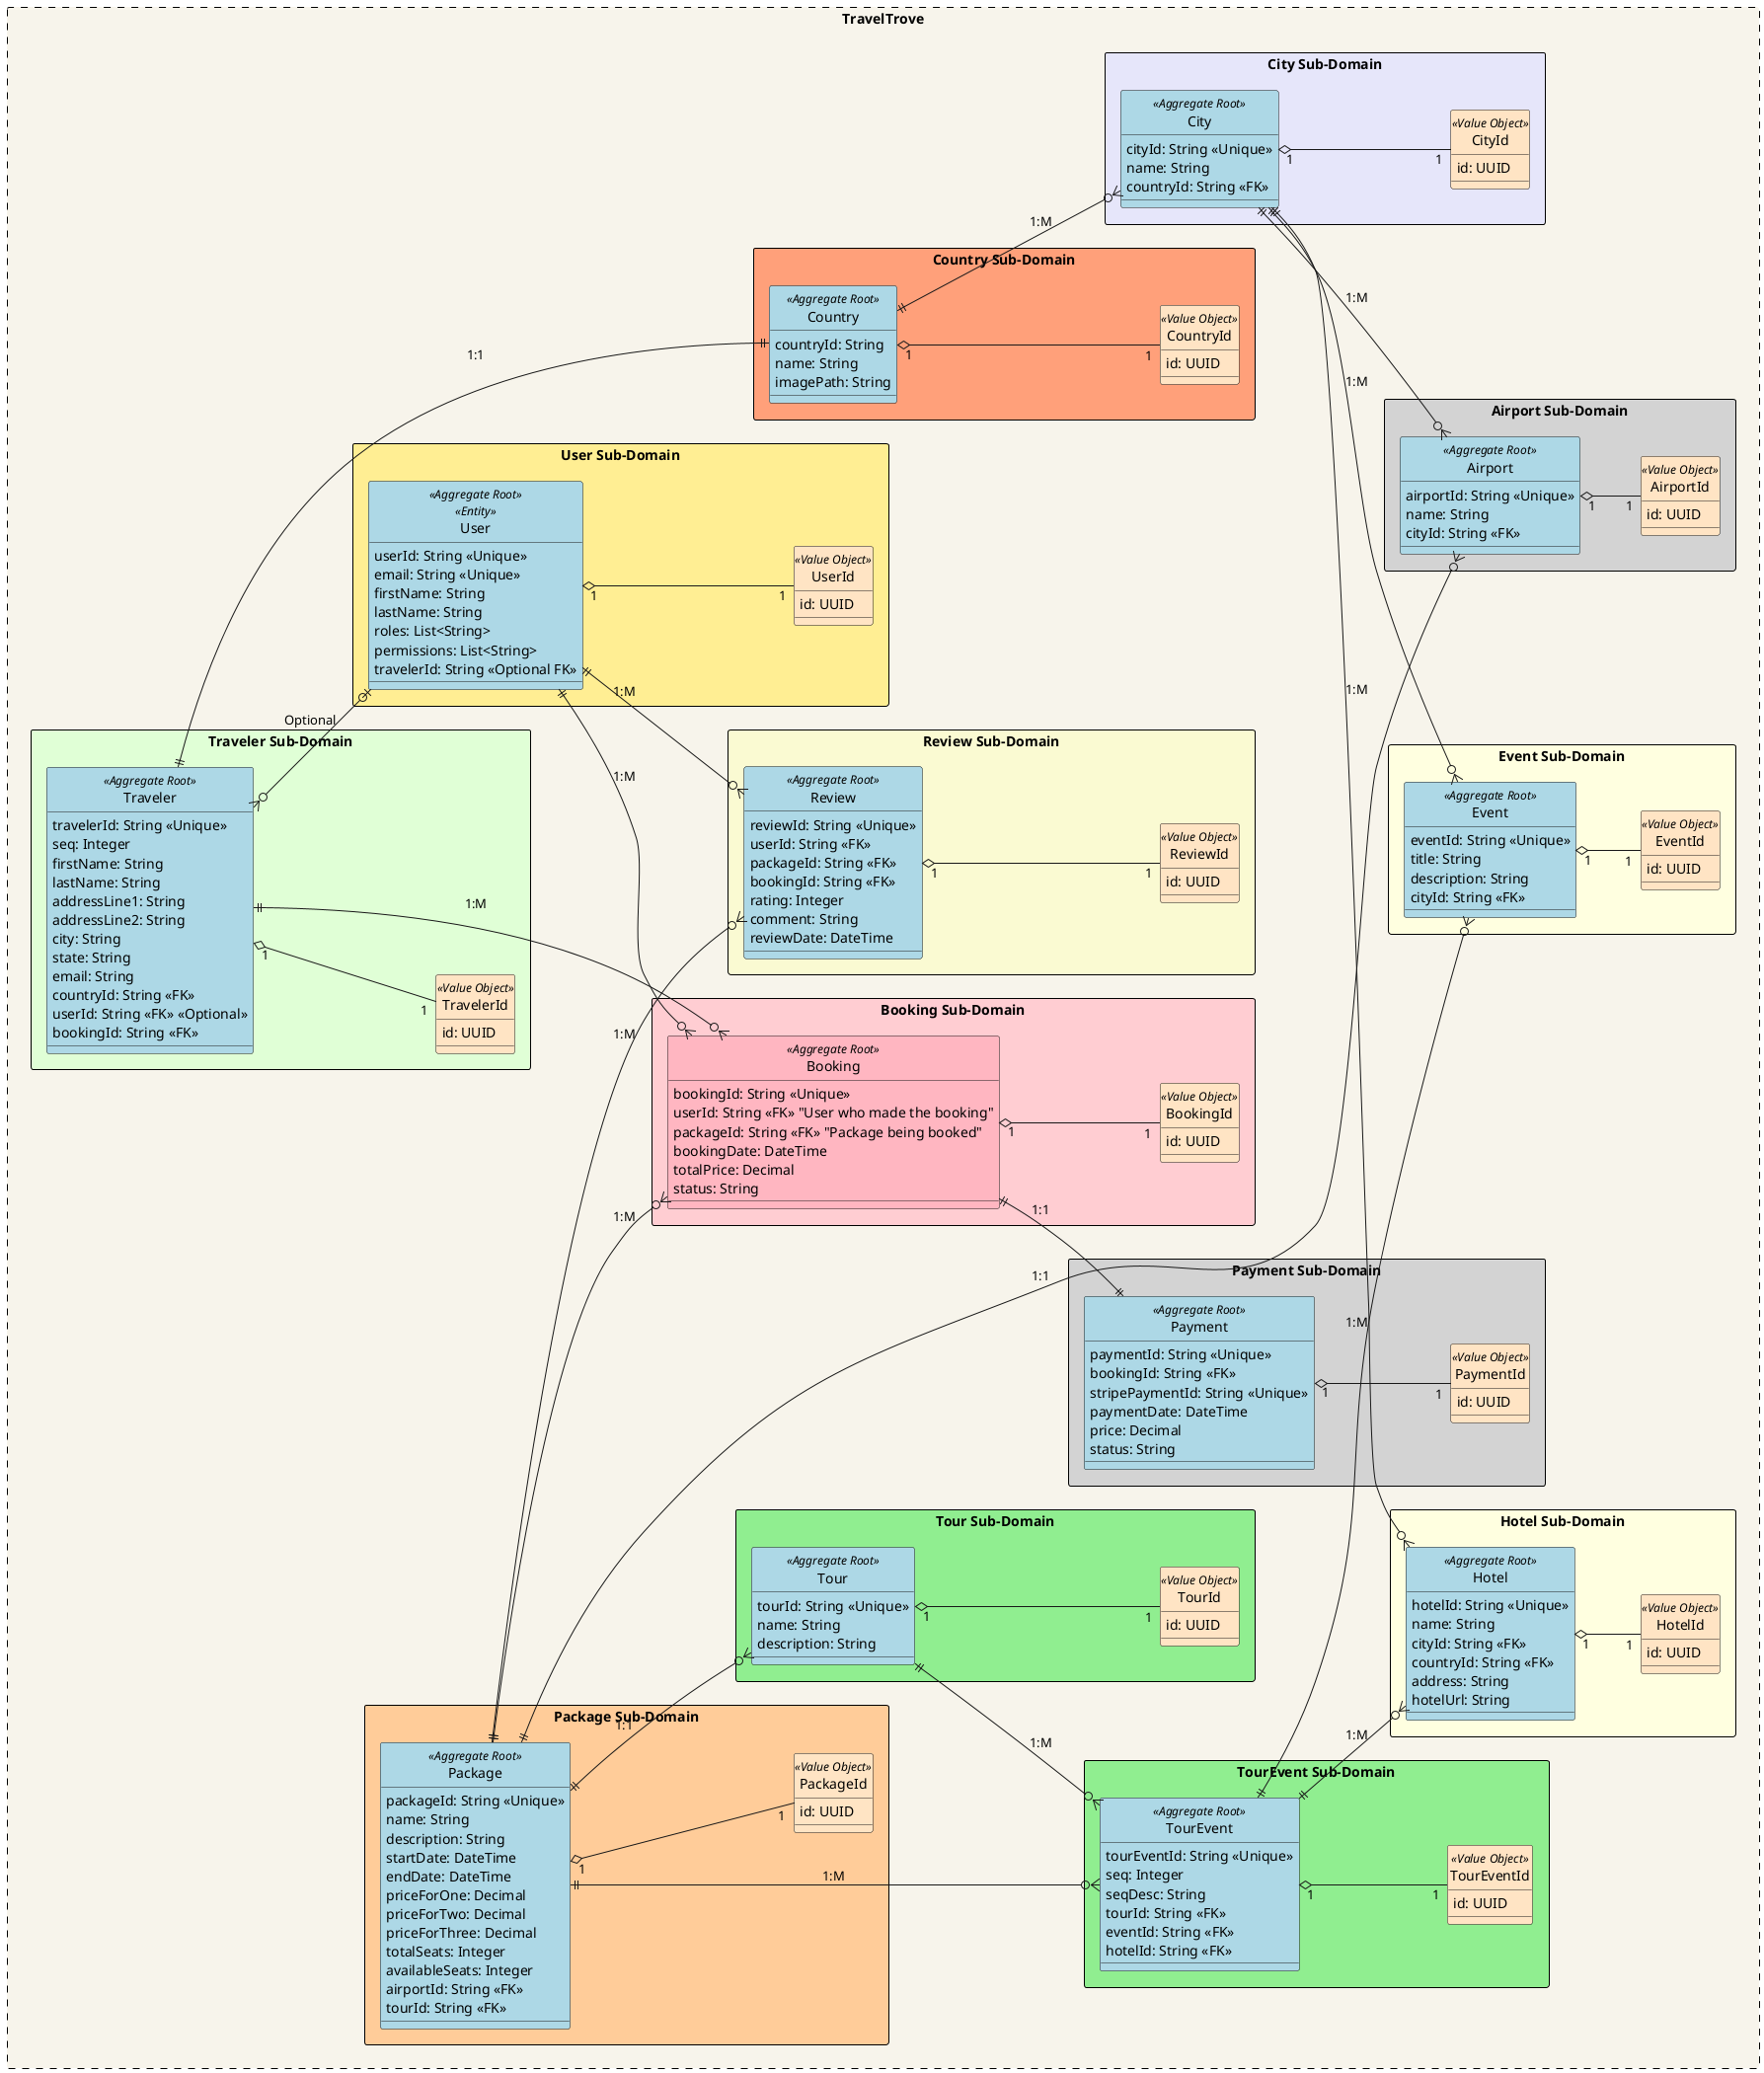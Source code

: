@startuml
hide circle
left to right direction

!define ENTITY(entityName) class entityName << Entity >>
!define AGGREGATE(aggregateName) class aggregateName << Aggregate >>
!define AGGREGATE_ROOT(name) class name <<Aggregate Root>>
!define AGGREGATE_ROOT_ENTITY(name) class name <<Aggregate Root>> << Entity >>
!define VALUE_OBJECT(name) class name <<Value Object>>

skinparam packageStyle rectangle
skinparam rectangle {
    BackgroundColor #f7f4eb
    BorderColor Black
}

rectangle "TravelTrove" as BoundedContextTravelTrove #line.dashed {

    Package "User Sub-Domain" <<Rectangle>> #FFEE93 {
        AGGREGATE_ROOT_ENTITY(User) #lightblue {
            userId: String <<Unique>>
            email: String <<Unique>>
            firstName: String
            lastName: String
            roles: List<String>
            permissions: List<String>
            travelerId: String <<Optional FK>>
        }

        VALUE_OBJECT(UserId) #Bisque {
            id: UUID
        }

        User "1" o-- "1" UserId
    }

    Package "Traveler Sub-Domain" <<Rectangle>> #E0FFD6 {
        AGGREGATE_ROOT(Traveler) #lightblue {
            travelerId: String <<Unique>>
            seq: Integer
            firstName: String
            lastName: String
            addressLine1: String
            addressLine2: String
            city: String
            state: String
            email: String
            countryId: String <<FK>>
            userId: String <<FK>> <<Optional>>
            bookingId: String <<FK>>
        }

        VALUE_OBJECT(TravelerId) #Bisque {
            id: UUID
        }

        Traveler "1" o-- "1" TravelerId
    }

    Package "Tour Sub-Domain" <<Rectangle>> #LightGreen {
        AGGREGATE_ROOT(Tour) #lightblue {
            tourId: String <<Unique>>
            name: String
            description: String
        }

        VALUE_OBJECT(TourId) #Bisque {
            id: UUID
        }

        Tour "1" o-- "1" TourId
    }

    Package "Package Sub-Domain" <<Rectangle>> #FFCC99 {
        AGGREGATE_ROOT(Package) #lightblue {
            packageId: String <<Unique>>
            name: String
            description: String
            startDate: DateTime
            endDate: DateTime
            priceForOne: Decimal
            priceForTwo: Decimal
            priceForThree: Decimal
            totalSeats: Integer
            availableSeats: Integer
            airportId: String <<FK>>
            tourId: String <<FK>>
        }

        VALUE_OBJECT(PackageId) #Bisque {
            id: UUID
        }

        Package "1" o-- "1" PackageId
    }

    Package "Booking Sub-Domain" <<Rectangle>> #FFCDD2 {
        AGGREGATE_ROOT(Booking) #lightpink {
            bookingId: String <<Unique>>
            userId: String <<FK>> "User who made the booking"
            packageId: String <<FK>> "Package being booked"
            bookingDate: DateTime
            totalPrice: Decimal
            status: String
        }

        VALUE_OBJECT(BookingId) #Bisque {
            id: UUID
        }

        Booking "1" o-- "1" BookingId
    }

    Package "Payment Sub-Domain" <<Rectangle>> #LightGray {
        AGGREGATE_ROOT(Payment) #lightblue {
            paymentId: String <<Unique>>
            bookingId: String <<FK>>
            stripePaymentId: String <<Unique>>
            paymentDate: DateTime
            price: Decimal
            status: String
        }

        VALUE_OBJECT(PaymentId) #Bisque {
            id: UUID
        }

        Payment "1" o-- "1" PaymentId
    }

    Package "Review Sub-Domain" <<Rectangle>> #FAFAD2 {
        AGGREGATE_ROOT(Review) #lightblue {
            reviewId: String <<Unique>>
            userId: String <<FK>>
            packageId: String <<FK>>
            bookingId: String <<FK>>
            rating: Integer
            comment: String
            reviewDate: DateTime
        }

        VALUE_OBJECT(ReviewId) #Bisque {
            id: UUID
        }

        Review "1" o-- "1" ReviewId
    }

    Package "Hotel Sub-Domain" <<Rectangle>> #LightYellow {
        AGGREGATE_ROOT(Hotel) #lightblue {
            hotelId: String <<Unique>>
            name: String
            cityId: String <<FK>>
            countryId: String <<FK>>
            address: String
            hotelUrl: String
        }

        VALUE_OBJECT(HotelId) #Bisque {
            id: UUID
        }

        Hotel "1" o-- "1" HotelId
    }

    Package "Airport Sub-Domain" <<Rectangle>> #LightGray {
        AGGREGATE_ROOT(Airport) #lightblue {
            airportId: String <<Unique>>
            name: String
            cityId: String <<FK>>
        }

        VALUE_OBJECT(AirportId) #Bisque {
            id: UUID
        }

        Airport "1" o-- "1" AirportId
    }

    Package "City Sub-Domain" <<Rectangle>> #Lavender {
        AGGREGATE_ROOT(City) #lightblue {
            cityId: String <<Unique>>
            name: String
            countryId: String <<FK>>
        }

        VALUE_OBJECT(CityId) #Bisque {
            id: UUID
        }

        City "1" o-- "1" CityId
    }

    Package "Country Sub-Domain" <<Rectangle>> #LightSalmon {
        AGGREGATE_ROOT(Country) #lightblue {
            countryId: String
            name: String
            imagePath: String
        }

        VALUE_OBJECT(CountryId) #Bisque {
            id: UUID
        }

        Country "1" o-- "1" CountryId
    }

    Package "Event Sub-Domain" <<Rectangle>> #LightYellow {
        AGGREGATE_ROOT(Event) #lightblue {
            eventId: String <<Unique>>
            title: String
            description: String
            cityId: String <<FK>>
        }

        VALUE_OBJECT(EventId) #Bisque {
            id: UUID
        }

        Event "1" o-- "1" EventId
    }

    Package "TourEvent Sub-Domain" <<Rectangle>> #LightGreen {
        AGGREGATE_ROOT(TourEvent) #lightblue {
            tourEventId: String <<Unique>>
            seq: Integer
            seqDesc: String
            tourId: String <<FK>>
            eventId: String <<FK>>
            hotelId: String <<FK>>
        }

        VALUE_OBJECT(TourEventId) #Bisque {
            id: UUID
        }

        TourEvent "1" o-- "1" TourEventId
    }

    ' Relationships
    User ||--o{ Booking : "1:M"
    User ||--o{ Review : "1:M"

    Package ||--o{ Booking : "1:M"
    Package ||--o{ Review : "1:M"
    Package ||--o{ Tour : "1:1"

    Booking ||--|| Payment : "1:1"

    City ||--o{ Hotel : "1:M"
    City ||--o{ Airport : "1:M"
    Country ||--o{ City : "1:M"
    City ||--o{ Event : "1:M"

    Package ||--o{ Airport : "1:1"
    Package ||--o{ TourEvent : "1:M"

    TourEvent ||--o{ Event : "1:M"
    TourEvent ||--o{ Hotel : "1:M"
    Tour ||--o{ TourEvent : "1:M"

    Traveler ||--|| Country : "1:1"
    Traveler ||--o{ Booking : "1:M"
    Traveler }o--o| User : "Optional"

}
@enduml
